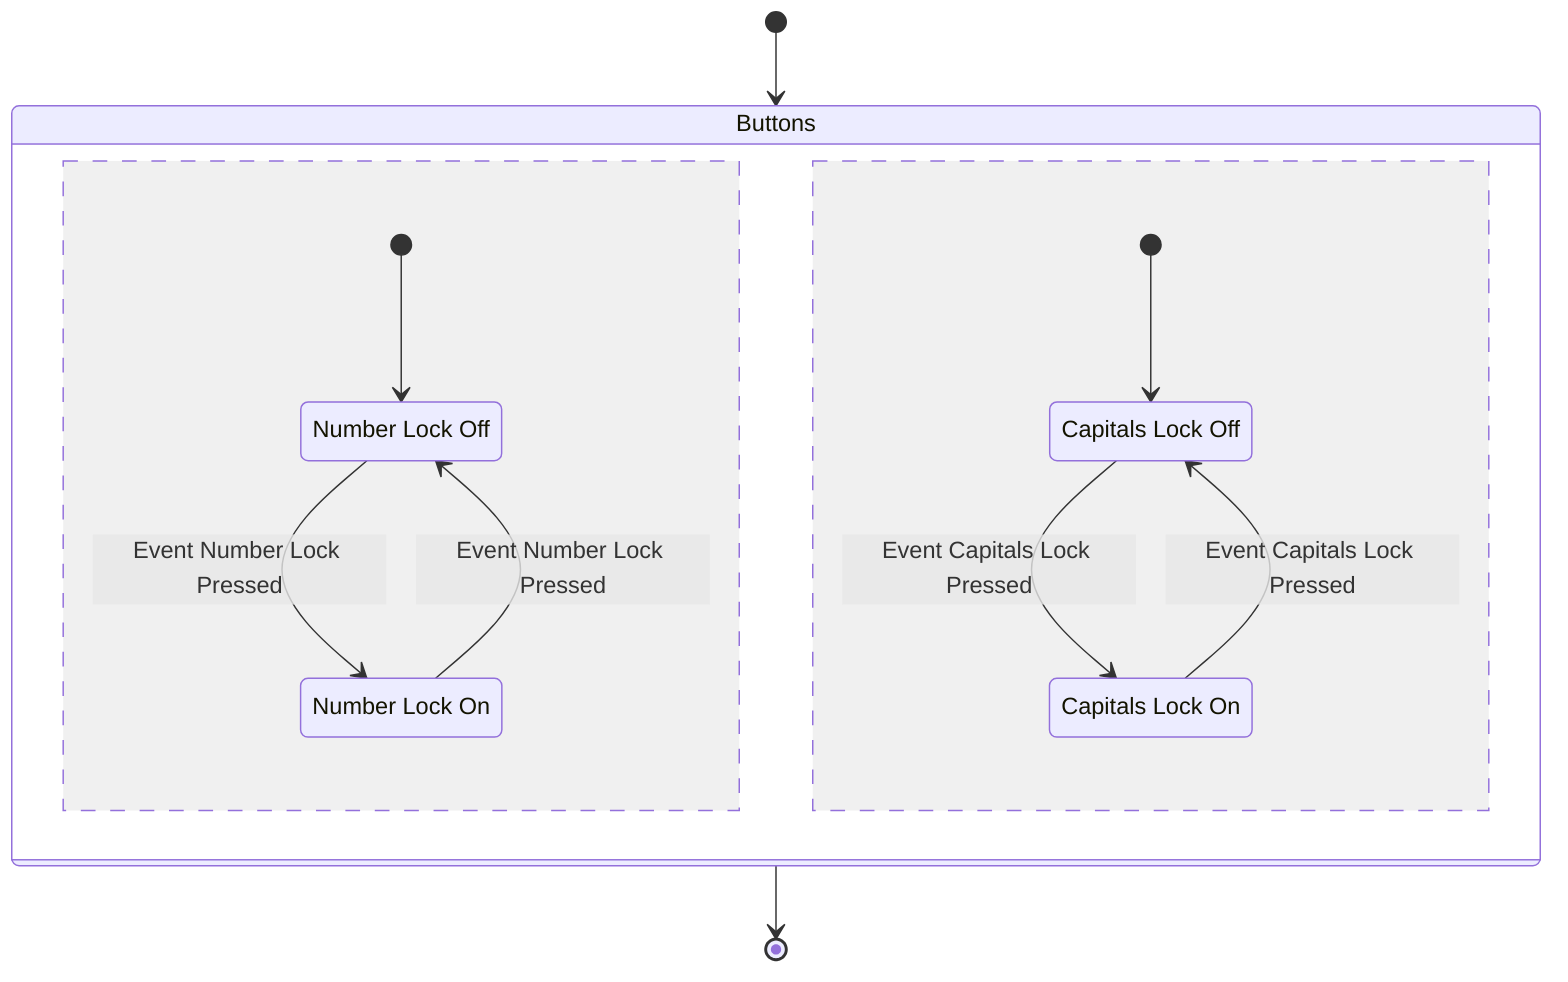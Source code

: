 stateDiagram
    state "Number Lock Off" as NumLockOff
    state "Number Lock On" as NumLockOn
    state "Capitals Lock Off" as CapsLockOff
    state "Capitals Lock On" as CapsLockOn
    [*]-->Buttons
    state Buttons {
        [*]-->NumLockOff
        NumLockOff-->NumLockOn: Event Number Lock Pressed
        NumLockOn-->NumLockOff: Event Number Lock Pressed
        --
        [*]-->CapsLockOff
        CapsLockOff-->CapsLockOn: Event Capitals Lock Pressed
        CapsLockOn-->CapsLockOff: Event Capitals Lock Pressed
    }
    Buttons-->[*]